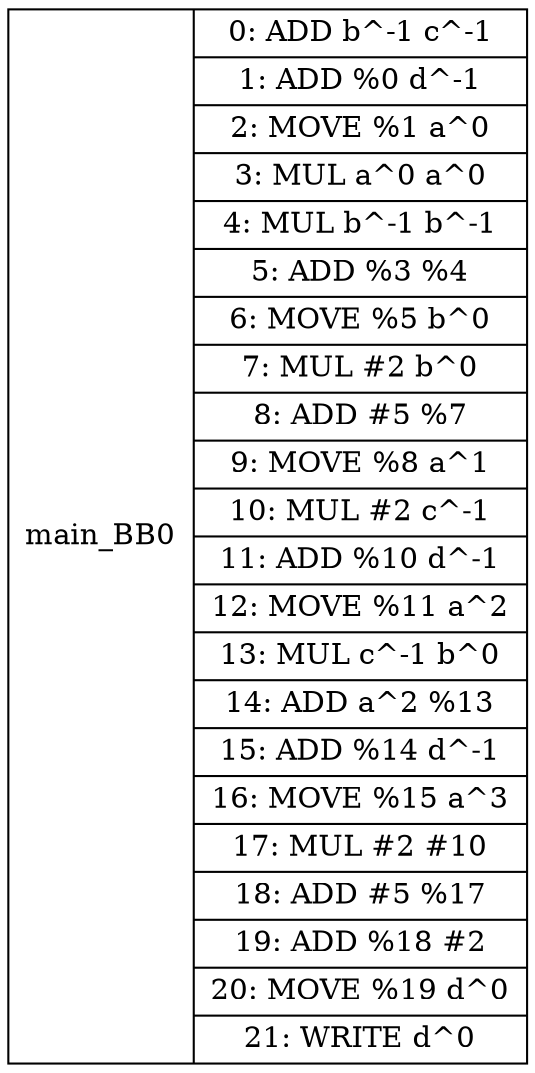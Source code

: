 diGraph G { 
main_BB0 [shape=record, label="<b>main_BB0| {0: ADD b^-1 c^-1|1: ADD %0 d^-1|2: MOVE %1 a^0|3: MUL a^0 a^0|4: MUL b^-1 b^-1|5: ADD %3 %4|6: MOVE %5 b^0|7: MUL #2 b^0|8: ADD #5 %7|9: MOVE %8 a^1|10: MUL #2 c^-1|11: ADD %10 d^-1|12: MOVE %11 a^2|13: MUL c^-1 b^0|14: ADD a^2 %13|15: ADD %14 d^-1|16: MOVE %15 a^3|17: MUL #2 #10|18: ADD #5 %17|19: ADD %18 #2|20: MOVE %19 d^0|21: WRITE d^0}"];



}